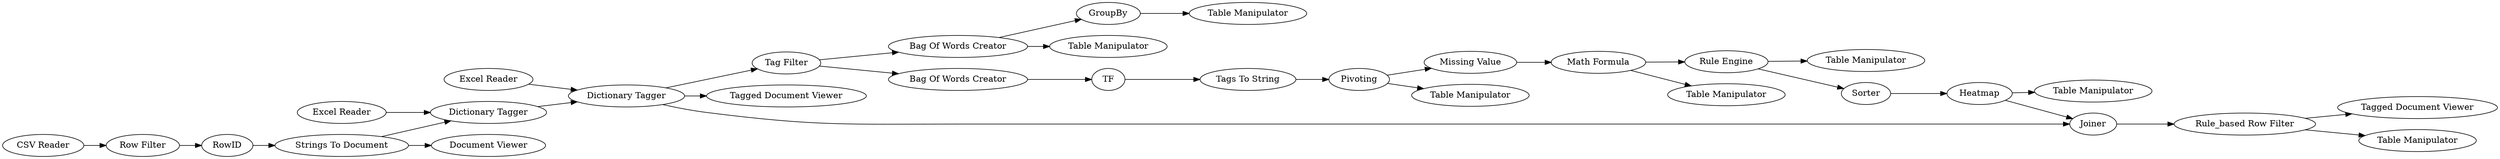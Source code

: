 digraph {
	20 [label=RowID]
	21 [label="Strings To Document"]
	29 [label="Document Viewer"]
	131 [label="Excel Reader"]
	132 [label="Excel Reader"]
	133 [label=GroupBy]
	134 [label="Dictionary Tagger"]
	136 [label="Tag Filter"]
	137 [label="Bag Of Words Creator"]
	138 [label="Dictionary Tagger"]
	141 [label="Tagged Document Viewer"]
	305 [label="Bag Of Words Creator"]
	309 [label="Rule Engine"]
	313 [label="Missing Value"]
	880 [label="Math Formula"]
	890 [label=TF]
	891 [label="Tags To String"]
	892 [label=Pivoting]
	901 [label="Table Manipulator"]
	902 [label="Table Manipulator"]
	903 [label="CSV Reader"]
	904 [label="Row Filter"]
	905 [label="Table Manipulator"]
	906 [label="Table Manipulator"]
	907 [label="Table Manipulator"]
	908 [label=Heatmap]
	909 [label=Sorter]
	910 [label="Tagged Document Viewer"]
	911 [label=Joiner]
	912 [label="Rule_based Row Filter"]
	913 [label="Table Manipulator"]
	914 [label="Table Manipulator"]
	20 -> 21
	21 -> 29
	21 -> 138
	131 -> 138
	132 -> 134
	133 -> 902
	134 -> 141
	134 -> 136
	134 -> 911
	136 -> 137
	136 -> 305
	137 -> 133
	137 -> 901
	138 -> 134
	305 -> 890
	309 -> 907
	309 -> 909
	313 -> 880
	880 -> 906
	880 -> 309
	890 -> 891
	891 -> 892
	892 -> 905
	892 -> 313
	903 -> 904
	904 -> 20
	908 -> 911
	908 -> 913
	909 -> 908
	911 -> 912
	912 -> 910
	912 -> 914
	rankdir=LR
}
